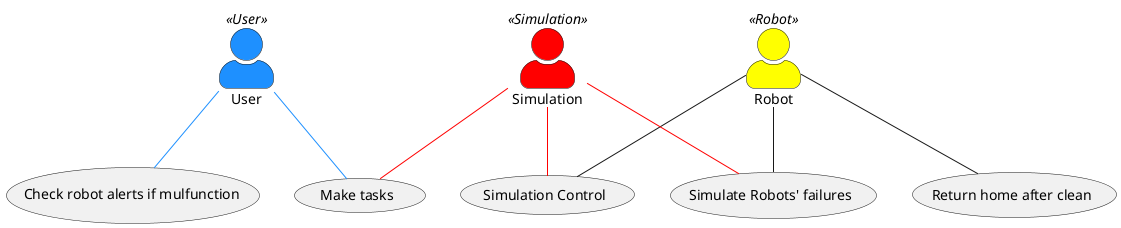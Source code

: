 @startuml
skinparam DefaultFontName Times New Roman
skinparam actorStyle awesome
Actor User
User << User >> #DodgerBlue

Actor Robot
Robot << Robot >> #Yellow

Actor Simulation
Simulation << Simulation >> #Red

:User: -- (Make tasks) #DodgerBlue
:Simulation: -- (Make tasks) #Red
:Simulation: -- (Simulation Control) #Red
:Robot: -- (Simulation Control)
:Simulation: -- (Simulate Robots' failures) #Red
:Robot: -- (Simulate Robots' failures)
:Robot: -- (Return home after clean)
:User: -- (Check robot alerts if mulfunction) #DodgerBlue
@enduml